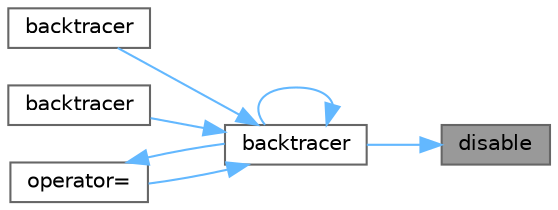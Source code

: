 digraph "disable"
{
 // LATEX_PDF_SIZE
  bgcolor="transparent";
  edge [fontname=Helvetica,fontsize=10,labelfontname=Helvetica,labelfontsize=10];
  node [fontname=Helvetica,fontsize=10,shape=box,height=0.2,width=0.4];
  rankdir="RL";
  Node1 [id="Node000001",label="disable",height=0.2,width=0.4,color="gray40", fillcolor="grey60", style="filled", fontcolor="black",tooltip=" "];
  Node1 -> Node2 [id="edge1_Node000001_Node000002",dir="back",color="steelblue1",style="solid",tooltip=" "];
  Node2 [id="Node000002",label="backtracer",height=0.2,width=0.4,color="grey40", fillcolor="white", style="filled",URL="$classspdlog_1_1details_1_1backtracer.html#af54a21453025a5f4b2894d566a7a05a0",tooltip=" "];
  Node2 -> Node2 [id="edge2_Node000002_Node000002",dir="back",color="steelblue1",style="solid",tooltip=" "];
  Node2 -> Node3 [id="edge3_Node000002_Node000003",dir="back",color="steelblue1",style="solid",tooltip=" "];
  Node3 [id="Node000003",label="backtracer",height=0.2,width=0.4,color="grey40", fillcolor="white", style="filled",URL="$classspdlog_1_1details_1_1backtracer.html#a0b4fce0722af1df520f598d55a244896",tooltip=" "];
  Node2 -> Node4 [id="edge4_Node000002_Node000004",dir="back",color="steelblue1",style="solid",tooltip=" "];
  Node4 [id="Node000004",label="backtracer",height=0.2,width=0.4,color="grey40", fillcolor="white", style="filled",URL="$classspdlog_1_1details_1_1backtracer.html#ac75faf1ea38be6a18516712994d2ea64",tooltip=" "];
  Node2 -> Node5 [id="edge5_Node000002_Node000005",dir="back",color="steelblue1",style="solid",tooltip=" "];
  Node5 [id="Node000005",label="operator=",height=0.2,width=0.4,color="grey40", fillcolor="white", style="filled",URL="$classspdlog_1_1details_1_1backtracer.html#ab68384b15d08eae0c26d2ab38966d63c",tooltip=" "];
  Node5 -> Node2 [id="edge6_Node000005_Node000002",dir="back",color="steelblue1",style="solid",tooltip=" "];
}
